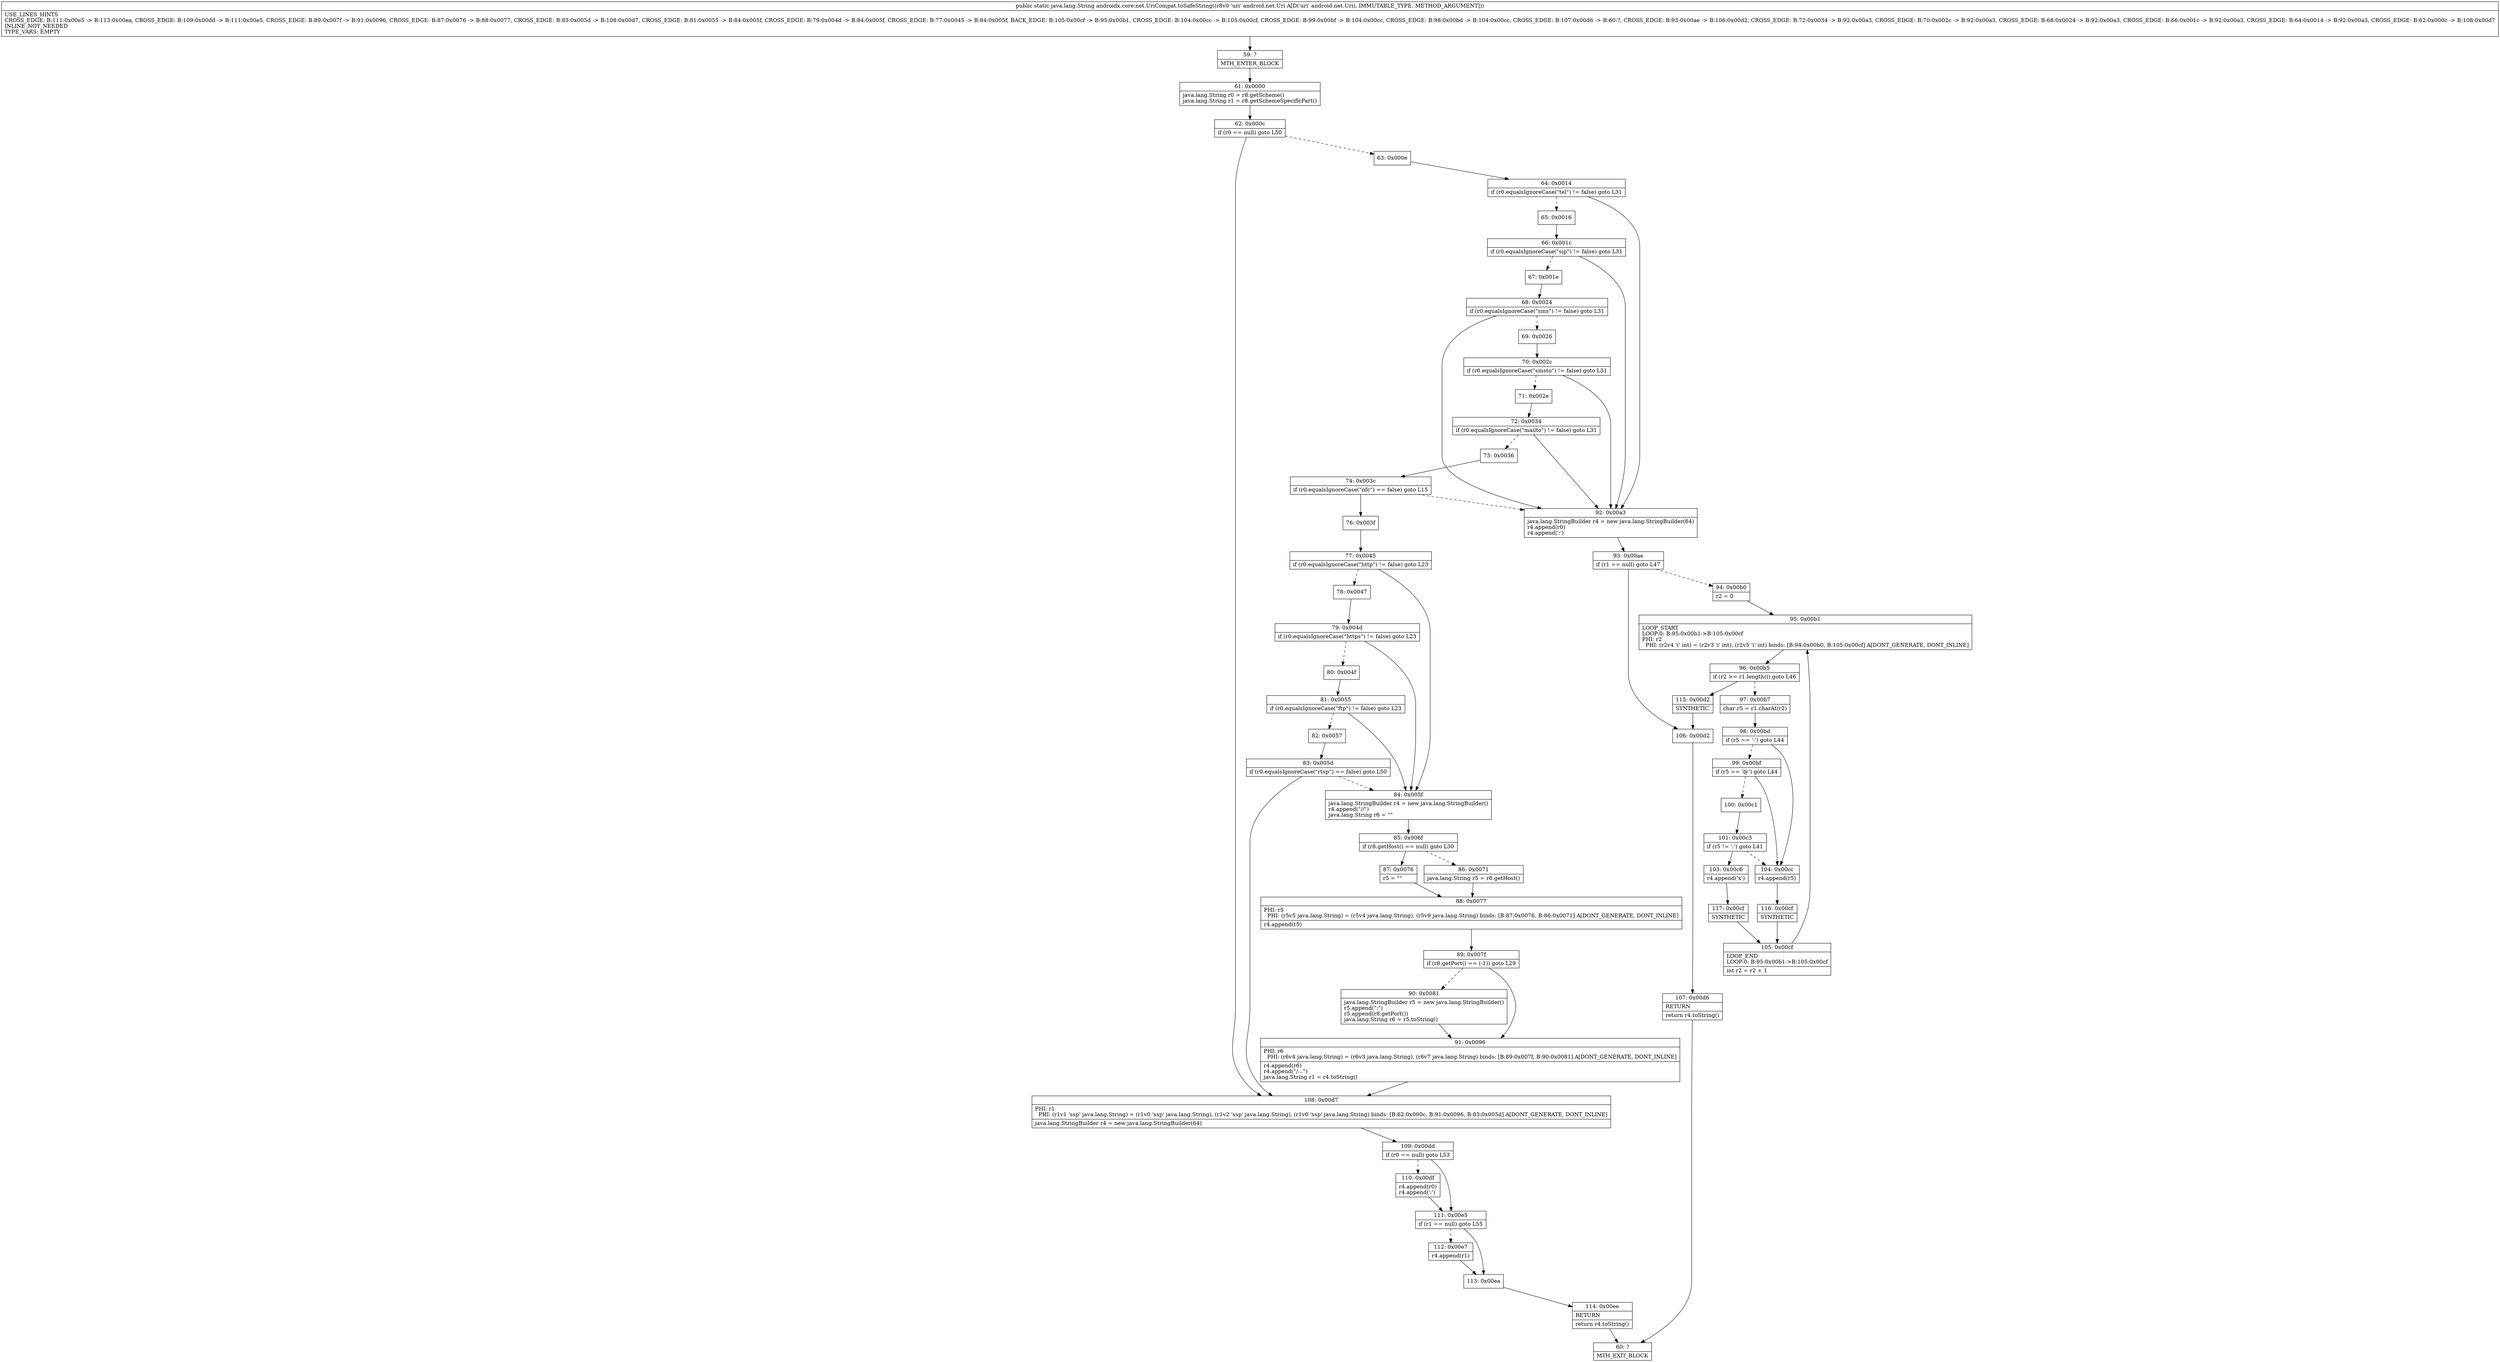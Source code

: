 digraph "CFG forandroidx.core.net.UriCompat.toSafeString(Landroid\/net\/Uri;)Ljava\/lang\/String;" {
Node_59 [shape=record,label="{59\:\ ?|MTH_ENTER_BLOCK\l}"];
Node_61 [shape=record,label="{61\:\ 0x0000|java.lang.String r0 = r8.getScheme()\ljava.lang.String r1 = r8.getSchemeSpecificPart()\l}"];
Node_62 [shape=record,label="{62\:\ 0x000c|if (r0 == null) goto L50\l}"];
Node_63 [shape=record,label="{63\:\ 0x000e}"];
Node_64 [shape=record,label="{64\:\ 0x0014|if (r0.equalsIgnoreCase(\"tel\") != false) goto L31\l}"];
Node_65 [shape=record,label="{65\:\ 0x0016}"];
Node_66 [shape=record,label="{66\:\ 0x001c|if (r0.equalsIgnoreCase(\"sip\") != false) goto L31\l}"];
Node_67 [shape=record,label="{67\:\ 0x001e}"];
Node_68 [shape=record,label="{68\:\ 0x0024|if (r0.equalsIgnoreCase(\"sms\") != false) goto L31\l}"];
Node_69 [shape=record,label="{69\:\ 0x0026}"];
Node_70 [shape=record,label="{70\:\ 0x002c|if (r0.equalsIgnoreCase(\"smsto\") != false) goto L31\l}"];
Node_71 [shape=record,label="{71\:\ 0x002e}"];
Node_72 [shape=record,label="{72\:\ 0x0034|if (r0.equalsIgnoreCase(\"mailto\") != false) goto L31\l}"];
Node_73 [shape=record,label="{73\:\ 0x0036}"];
Node_74 [shape=record,label="{74\:\ 0x003c|if (r0.equalsIgnoreCase(\"nfc\") == false) goto L15\l}"];
Node_76 [shape=record,label="{76\:\ 0x003f}"];
Node_77 [shape=record,label="{77\:\ 0x0045|if (r0.equalsIgnoreCase(\"http\") != false) goto L23\l}"];
Node_78 [shape=record,label="{78\:\ 0x0047}"];
Node_79 [shape=record,label="{79\:\ 0x004d|if (r0.equalsIgnoreCase(\"https\") != false) goto L23\l}"];
Node_80 [shape=record,label="{80\:\ 0x004f}"];
Node_81 [shape=record,label="{81\:\ 0x0055|if (r0.equalsIgnoreCase(\"ftp\") != false) goto L23\l}"];
Node_82 [shape=record,label="{82\:\ 0x0057}"];
Node_83 [shape=record,label="{83\:\ 0x005d|if (r0.equalsIgnoreCase(\"rtsp\") == false) goto L50\l}"];
Node_84 [shape=record,label="{84\:\ 0x005f|java.lang.StringBuilder r4 = new java.lang.StringBuilder()\lr4.append(\"\/\/\")\ljava.lang.String r6 = \"\"\l}"];
Node_85 [shape=record,label="{85\:\ 0x006f|if (r8.getHost() == null) goto L30\l}"];
Node_86 [shape=record,label="{86\:\ 0x0071|java.lang.String r5 = r8.getHost()\l}"];
Node_88 [shape=record,label="{88\:\ 0x0077|PHI: r5 \l  PHI: (r5v5 java.lang.String) = (r5v4 java.lang.String), (r5v9 java.lang.String) binds: [B:87:0x0076, B:86:0x0071] A[DONT_GENERATE, DONT_INLINE]\l|r4.append(r5)\l}"];
Node_89 [shape=record,label="{89\:\ 0x007f|if (r8.getPort() == (\-1)) goto L29\l}"];
Node_90 [shape=record,label="{90\:\ 0x0081|java.lang.StringBuilder r5 = new java.lang.StringBuilder()\lr5.append(\":\")\lr5.append(r8.getPort())\ljava.lang.String r6 = r5.toString()\l}"];
Node_91 [shape=record,label="{91\:\ 0x0096|PHI: r6 \l  PHI: (r6v4 java.lang.String) = (r6v3 java.lang.String), (r6v7 java.lang.String) binds: [B:89:0x007f, B:90:0x0081] A[DONT_GENERATE, DONT_INLINE]\l|r4.append(r6)\lr4.append(\"\/...\")\ljava.lang.String r1 = r4.toString()\l}"];
Node_87 [shape=record,label="{87\:\ 0x0076|r5 = \"\"\l}"];
Node_92 [shape=record,label="{92\:\ 0x00a3|java.lang.StringBuilder r4 = new java.lang.StringBuilder(64)\lr4.append(r0)\lr4.append(':')\l}"];
Node_93 [shape=record,label="{93\:\ 0x00ae|if (r1 == null) goto L47\l}"];
Node_94 [shape=record,label="{94\:\ 0x00b0|r2 = 0\l}"];
Node_95 [shape=record,label="{95\:\ 0x00b1|LOOP_START\lLOOP:0: B:95:0x00b1\-\>B:105:0x00cf\lPHI: r2 \l  PHI: (r2v4 'i' int) = (r2v3 'i' int), (r2v5 'i' int) binds: [B:94:0x00b0, B:105:0x00cf] A[DONT_GENERATE, DONT_INLINE]\l}"];
Node_96 [shape=record,label="{96\:\ 0x00b5|if (r2 \>= r1.length()) goto L46\l}"];
Node_97 [shape=record,label="{97\:\ 0x00b7|char r5 = r1.charAt(r2)\l}"];
Node_98 [shape=record,label="{98\:\ 0x00bd|if (r5 == '\-') goto L44\l}"];
Node_99 [shape=record,label="{99\:\ 0x00bf|if (r5 == '@') goto L44\l}"];
Node_100 [shape=record,label="{100\:\ 0x00c1}"];
Node_101 [shape=record,label="{101\:\ 0x00c3|if (r5 != '.') goto L41\l}"];
Node_103 [shape=record,label="{103\:\ 0x00c6|r4.append('x')\l}"];
Node_117 [shape=record,label="{117\:\ 0x00cf|SYNTHETIC\l}"];
Node_105 [shape=record,label="{105\:\ 0x00cf|LOOP_END\lLOOP:0: B:95:0x00b1\-\>B:105:0x00cf\l|int r2 = r2 + 1\l}"];
Node_104 [shape=record,label="{104\:\ 0x00cc|r4.append(r5)\l}"];
Node_116 [shape=record,label="{116\:\ 0x00cf|SYNTHETIC\l}"];
Node_115 [shape=record,label="{115\:\ 0x00d2|SYNTHETIC\l}"];
Node_106 [shape=record,label="{106\:\ 0x00d2}"];
Node_107 [shape=record,label="{107\:\ 0x00d6|RETURN\l|return r4.toString()\l}"];
Node_60 [shape=record,label="{60\:\ ?|MTH_EXIT_BLOCK\l}"];
Node_108 [shape=record,label="{108\:\ 0x00d7|PHI: r1 \l  PHI: (r1v1 'ssp' java.lang.String) = (r1v0 'ssp' java.lang.String), (r1v2 'ssp' java.lang.String), (r1v0 'ssp' java.lang.String) binds: [B:62:0x000c, B:91:0x0096, B:83:0x005d] A[DONT_GENERATE, DONT_INLINE]\l|java.lang.StringBuilder r4 = new java.lang.StringBuilder(64)\l}"];
Node_109 [shape=record,label="{109\:\ 0x00dd|if (r0 == null) goto L53\l}"];
Node_110 [shape=record,label="{110\:\ 0x00df|r4.append(r0)\lr4.append(':')\l}"];
Node_111 [shape=record,label="{111\:\ 0x00e5|if (r1 == null) goto L55\l}"];
Node_112 [shape=record,label="{112\:\ 0x00e7|r4.append(r1)\l}"];
Node_113 [shape=record,label="{113\:\ 0x00ea}"];
Node_114 [shape=record,label="{114\:\ 0x00ee|RETURN\l|return r4.toString()\l}"];
MethodNode[shape=record,label="{public static java.lang.String androidx.core.net.UriCompat.toSafeString((r8v0 'uri' android.net.Uri A[D('uri' android.net.Uri), IMMUTABLE_TYPE, METHOD_ARGUMENT]))  | USE_LINES_HINTS\lCROSS_EDGE: B:111:0x00e5 \-\> B:113:0x00ea, CROSS_EDGE: B:109:0x00dd \-\> B:111:0x00e5, CROSS_EDGE: B:89:0x007f \-\> B:91:0x0096, CROSS_EDGE: B:87:0x0076 \-\> B:88:0x0077, CROSS_EDGE: B:83:0x005d \-\> B:108:0x00d7, CROSS_EDGE: B:81:0x0055 \-\> B:84:0x005f, CROSS_EDGE: B:79:0x004d \-\> B:84:0x005f, CROSS_EDGE: B:77:0x0045 \-\> B:84:0x005f, BACK_EDGE: B:105:0x00cf \-\> B:95:0x00b1, CROSS_EDGE: B:104:0x00cc \-\> B:105:0x00cf, CROSS_EDGE: B:99:0x00bf \-\> B:104:0x00cc, CROSS_EDGE: B:98:0x00bd \-\> B:104:0x00cc, CROSS_EDGE: B:107:0x00d6 \-\> B:60:?, CROSS_EDGE: B:93:0x00ae \-\> B:106:0x00d2, CROSS_EDGE: B:72:0x0034 \-\> B:92:0x00a3, CROSS_EDGE: B:70:0x002c \-\> B:92:0x00a3, CROSS_EDGE: B:68:0x0024 \-\> B:92:0x00a3, CROSS_EDGE: B:66:0x001c \-\> B:92:0x00a3, CROSS_EDGE: B:64:0x0014 \-\> B:92:0x00a3, CROSS_EDGE: B:62:0x000c \-\> B:108:0x00d7\lINLINE_NOT_NEEDED\lTYPE_VARS: EMPTY\l}"];
MethodNode -> Node_59;Node_59 -> Node_61;
Node_61 -> Node_62;
Node_62 -> Node_63[style=dashed];
Node_62 -> Node_108;
Node_63 -> Node_64;
Node_64 -> Node_65[style=dashed];
Node_64 -> Node_92;
Node_65 -> Node_66;
Node_66 -> Node_67[style=dashed];
Node_66 -> Node_92;
Node_67 -> Node_68;
Node_68 -> Node_69[style=dashed];
Node_68 -> Node_92;
Node_69 -> Node_70;
Node_70 -> Node_71[style=dashed];
Node_70 -> Node_92;
Node_71 -> Node_72;
Node_72 -> Node_73[style=dashed];
Node_72 -> Node_92;
Node_73 -> Node_74;
Node_74 -> Node_76;
Node_74 -> Node_92[style=dashed];
Node_76 -> Node_77;
Node_77 -> Node_78[style=dashed];
Node_77 -> Node_84;
Node_78 -> Node_79;
Node_79 -> Node_80[style=dashed];
Node_79 -> Node_84;
Node_80 -> Node_81;
Node_81 -> Node_82[style=dashed];
Node_81 -> Node_84;
Node_82 -> Node_83;
Node_83 -> Node_84[style=dashed];
Node_83 -> Node_108;
Node_84 -> Node_85;
Node_85 -> Node_86[style=dashed];
Node_85 -> Node_87;
Node_86 -> Node_88;
Node_88 -> Node_89;
Node_89 -> Node_90[style=dashed];
Node_89 -> Node_91;
Node_90 -> Node_91;
Node_91 -> Node_108;
Node_87 -> Node_88;
Node_92 -> Node_93;
Node_93 -> Node_94[style=dashed];
Node_93 -> Node_106;
Node_94 -> Node_95;
Node_95 -> Node_96;
Node_96 -> Node_97[style=dashed];
Node_96 -> Node_115;
Node_97 -> Node_98;
Node_98 -> Node_99[style=dashed];
Node_98 -> Node_104;
Node_99 -> Node_100[style=dashed];
Node_99 -> Node_104;
Node_100 -> Node_101;
Node_101 -> Node_103;
Node_101 -> Node_104[style=dashed];
Node_103 -> Node_117;
Node_117 -> Node_105;
Node_105 -> Node_95;
Node_104 -> Node_116;
Node_116 -> Node_105;
Node_115 -> Node_106;
Node_106 -> Node_107;
Node_107 -> Node_60;
Node_108 -> Node_109;
Node_109 -> Node_110[style=dashed];
Node_109 -> Node_111;
Node_110 -> Node_111;
Node_111 -> Node_112[style=dashed];
Node_111 -> Node_113;
Node_112 -> Node_113;
Node_113 -> Node_114;
Node_114 -> Node_60;
}

